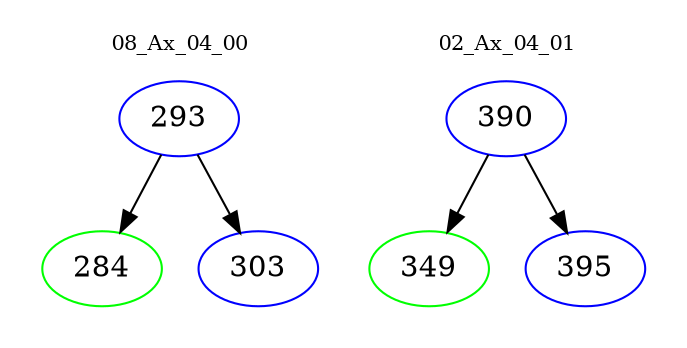 digraph{
subgraph cluster_0 {
color = white
label = "08_Ax_04_00";
fontsize=10;
T0_293 [label="293", color="blue"]
T0_293 -> T0_284 [color="black"]
T0_284 [label="284", color="green"]
T0_293 -> T0_303 [color="black"]
T0_303 [label="303", color="blue"]
}
subgraph cluster_1 {
color = white
label = "02_Ax_04_01";
fontsize=10;
T1_390 [label="390", color="blue"]
T1_390 -> T1_349 [color="black"]
T1_349 [label="349", color="green"]
T1_390 -> T1_395 [color="black"]
T1_395 [label="395", color="blue"]
}
}
